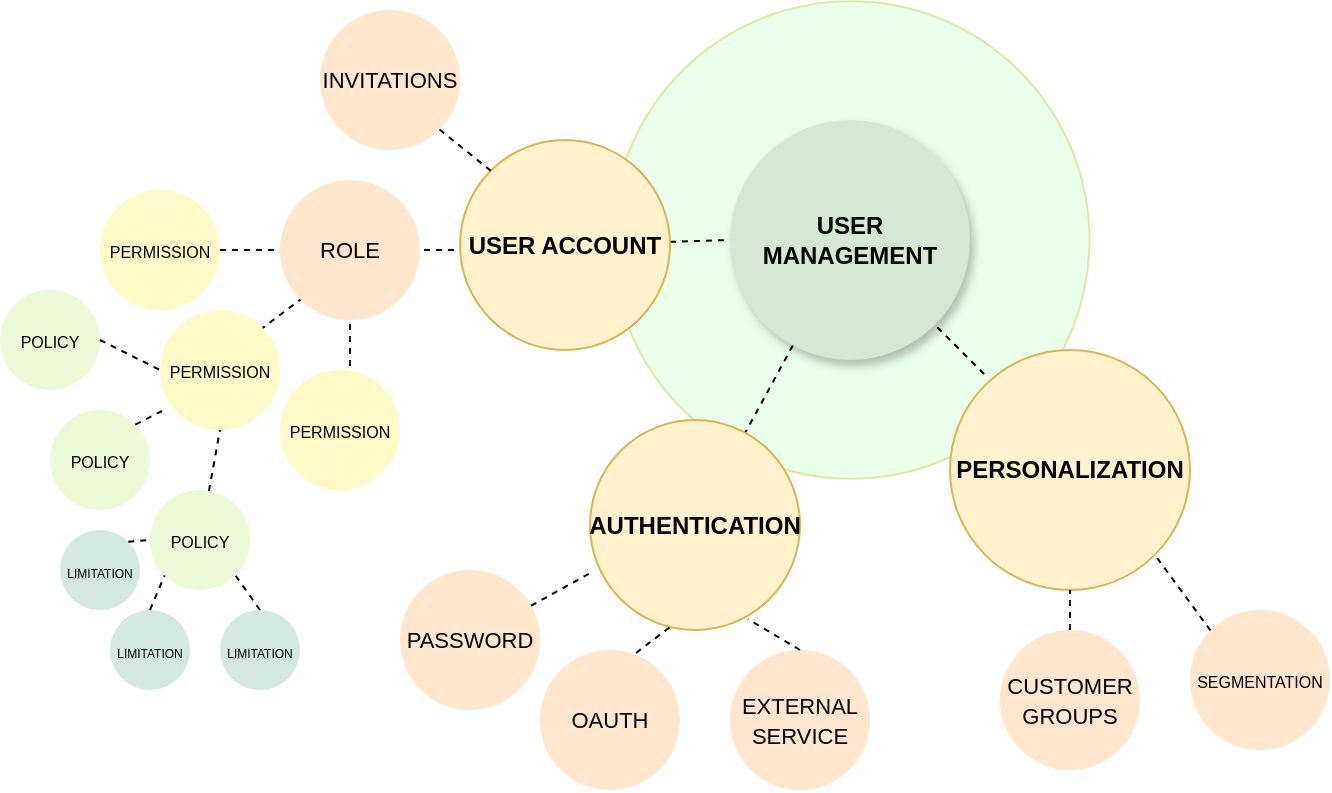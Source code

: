 <mxfile version="22.0.4" type="device">
  <diagram id="nFsci-ib5gsT7s93_WuU" name="Page-1">
    <mxGraphModel dx="2263" dy="684" grid="1" gridSize="10" guides="1" tooltips="1" connect="1" arrows="1" fold="1" page="1" pageScale="1" pageWidth="50" pageHeight="50" math="0" shadow="0">
      <root>
        <mxCell id="0" />
        <mxCell id="1" parent="0" />
        <mxCell id="97GM4jJ41EXH48yRDKxy-11" value="" style="ellipse;whiteSpace=wrap;html=1;aspect=fixed;fillColor=#eaffe9;strokeColor=#dde9a7;" parent="1" vertex="1">
          <mxGeometry x="-794" y="115.63" width="238.75" height="238.75" as="geometry" />
        </mxCell>
        <mxCell id="tEUIF_QaH3yjtV8XuNDm-7" value="&lt;b&gt;USER MANAGEMENT&lt;/b&gt;" style="ellipse;whiteSpace=wrap;html=1;aspect=fixed;fillColor=#d5e8d4;strokeColor=none;shadow=1;" parent="1" vertex="1">
          <mxGeometry x="-735" y="175" width="120" height="120" as="geometry" />
        </mxCell>
        <mxCell id="tEUIF_QaH3yjtV8XuNDm-20" value="" style="endArrow=none;dashed=1;html=1;entryX=0;entryY=0.5;entryDx=0;entryDy=0;" parent="1" source="97GM4jJ41EXH48yRDKxy-2" target="tEUIF_QaH3yjtV8XuNDm-7" edge="1">
          <mxGeometry width="50" height="50" relative="1" as="geometry">
            <mxPoint x="-850" y="250" as="sourcePoint" />
            <mxPoint x="-600" y="150" as="targetPoint" />
          </mxGeometry>
        </mxCell>
        <mxCell id="tEUIF_QaH3yjtV8XuNDm-27" value="" style="endArrow=none;dashed=1;html=1;" parent="1" source="tEUIF_QaH3yjtV8XuNDm-7" target="97GM4jJ41EXH48yRDKxy-28" edge="1">
          <mxGeometry width="50" height="50" relative="1" as="geometry">
            <mxPoint x="-639" y="285.1" as="sourcePoint" />
            <mxPoint x="-685" y="360" as="targetPoint" />
          </mxGeometry>
        </mxCell>
        <mxCell id="97GM4jJ41EXH48yRDKxy-3" value="" style="endArrow=none;dashed=1;html=1;rounded=0;" parent="1" edge="1">
          <mxGeometry width="50" height="50" relative="1" as="geometry">
            <mxPoint x="-900" y="240" as="sourcePoint" />
            <mxPoint x="-870" y="240" as="targetPoint" />
          </mxGeometry>
        </mxCell>
        <mxCell id="97GM4jJ41EXH48yRDKxy-6" value="" style="endArrow=none;dashed=1;html=1;entryX=0;entryY=0.5;entryDx=0;entryDy=0;" parent="1" target="97GM4jJ41EXH48yRDKxy-2" edge="1">
          <mxGeometry width="50" height="50" relative="1" as="geometry">
            <mxPoint x="-850" y="250" as="sourcePoint" />
            <mxPoint x="-745" y="250" as="targetPoint" />
          </mxGeometry>
        </mxCell>
        <mxCell id="97GM4jJ41EXH48yRDKxy-2" value="&lt;b&gt;USER ACCOUNT&lt;/b&gt;" style="ellipse;whiteSpace=wrap;html=1;aspect=fixed;fillColor=#fff2cc;strokeColor=#d6b656;" parent="1" vertex="1">
          <mxGeometry x="-870" y="185" width="105" height="105" as="geometry" />
        </mxCell>
        <mxCell id="97GM4jJ41EXH48yRDKxy-7" value="" style="endArrow=none;dashed=1;html=1;rounded=0;entryX=0;entryY=0.5;entryDx=0;entryDy=0;" parent="1" target="97GM4jJ41EXH48yRDKxy-5" edge="1">
          <mxGeometry width="50" height="50" relative="1" as="geometry">
            <mxPoint x="-990" y="240" as="sourcePoint" />
            <mxPoint x="-870" y="250" as="targetPoint" />
          </mxGeometry>
        </mxCell>
        <mxCell id="97GM4jJ41EXH48yRDKxy-5" value="&lt;font style=&quot;font-size: 11px;&quot;&gt;ROLE&lt;/font&gt;" style="ellipse;whiteSpace=wrap;html=1;aspect=fixed;fillColor=#ffe6cc;strokeColor=none;" parent="1" vertex="1">
          <mxGeometry x="-960" y="205" width="70" height="70" as="geometry" />
        </mxCell>
        <mxCell id="97GM4jJ41EXH48yRDKxy-8" value="" style="endArrow=none;dashed=1;html=1;rounded=0;entryX=0;entryY=1;entryDx=0;entryDy=0;" parent="1" target="97GM4jJ41EXH48yRDKxy-5" edge="1">
          <mxGeometry width="50" height="50" relative="1" as="geometry">
            <mxPoint x="-970" y="280" as="sourcePoint" />
            <mxPoint x="-610" y="450" as="targetPoint" />
          </mxGeometry>
        </mxCell>
        <mxCell id="97GM4jJ41EXH48yRDKxy-10" value="" style="endArrow=none;dashed=1;html=1;rounded=0;entryX=0.5;entryY=1;entryDx=0;entryDy=0;" parent="1" target="97GM4jJ41EXH48yRDKxy-5" edge="1">
          <mxGeometry width="50" height="50" relative="1" as="geometry">
            <mxPoint x="-925" y="310" as="sourcePoint" />
            <mxPoint x="-610" y="450" as="targetPoint" />
          </mxGeometry>
        </mxCell>
        <mxCell id="97GM4jJ41EXH48yRDKxy-12" value="&lt;font style=&quot;font-size: 8px;&quot;&gt;PERMISSION&lt;/font&gt;" style="ellipse;whiteSpace=wrap;html=1;aspect=fixed;fillColor=#fffac7;strokeColor=none;" parent="1" vertex="1">
          <mxGeometry x="-1050" y="210" width="60" height="60" as="geometry" />
        </mxCell>
        <mxCell id="97GM4jJ41EXH48yRDKxy-13" value="&lt;font style=&quot;font-size: 8px;&quot;&gt;PERMISSION&lt;/font&gt;" style="ellipse;whiteSpace=wrap;html=1;aspect=fixed;fillColor=#fffac7;strokeColor=none;" parent="1" vertex="1">
          <mxGeometry x="-1020" y="270" width="60" height="60" as="geometry" />
        </mxCell>
        <mxCell id="97GM4jJ41EXH48yRDKxy-14" value="&lt;font style=&quot;font-size: 8px;&quot;&gt;PERMISSION&lt;/font&gt;" style="ellipse;whiteSpace=wrap;html=1;aspect=fixed;fillColor=#fffac7;strokeColor=none;" parent="1" vertex="1">
          <mxGeometry x="-960" y="300" width="60" height="60" as="geometry" />
        </mxCell>
        <mxCell id="97GM4jJ41EXH48yRDKxy-15" value="&lt;font style=&quot;font-size: 8px;&quot;&gt;POLICY&lt;/font&gt;" style="ellipse;whiteSpace=wrap;html=1;aspect=fixed;fillColor=#ebf9d7;strokeColor=none;" parent="1" vertex="1">
          <mxGeometry x="-1075" y="320" width="50" height="50" as="geometry" />
        </mxCell>
        <mxCell id="97GM4jJ41EXH48yRDKxy-16" value="&lt;font style=&quot;font-size: 8px;&quot;&gt;POLICY&lt;/font&gt;" style="ellipse;whiteSpace=wrap;html=1;aspect=fixed;fillColor=#ebf9d7;strokeColor=none;" parent="1" vertex="1">
          <mxGeometry x="-1100" y="260" width="50" height="50" as="geometry" />
        </mxCell>
        <mxCell id="97GM4jJ41EXH48yRDKxy-17" value="&lt;font style=&quot;font-size: 8px;&quot;&gt;POLICY&lt;/font&gt;" style="ellipse;whiteSpace=wrap;html=1;aspect=fixed;fillColor=#ebf9d7;strokeColor=none;" parent="1" vertex="1">
          <mxGeometry x="-1025" y="360" width="50" height="50" as="geometry" />
        </mxCell>
        <mxCell id="97GM4jJ41EXH48yRDKxy-18" value="" style="endArrow=none;dashed=1;html=1;rounded=0;entryX=0.5;entryY=1;entryDx=0;entryDy=0;" parent="1" source="97GM4jJ41EXH48yRDKxy-17" target="97GM4jJ41EXH48yRDKxy-13" edge="1">
          <mxGeometry width="50" height="50" relative="1" as="geometry">
            <mxPoint x="-660" y="470" as="sourcePoint" />
            <mxPoint x="-610" y="420" as="targetPoint" />
          </mxGeometry>
        </mxCell>
        <mxCell id="97GM4jJ41EXH48yRDKxy-19" value="" style="endArrow=none;dashed=1;html=1;rounded=0;entryX=0.05;entryY=0.825;entryDx=0;entryDy=0;entryPerimeter=0;exitX=1;exitY=0;exitDx=0;exitDy=0;" parent="1" source="97GM4jJ41EXH48yRDKxy-15" target="97GM4jJ41EXH48yRDKxy-13" edge="1">
          <mxGeometry width="50" height="50" relative="1" as="geometry">
            <mxPoint x="-660" y="470" as="sourcePoint" />
            <mxPoint x="-610" y="420" as="targetPoint" />
          </mxGeometry>
        </mxCell>
        <mxCell id="97GM4jJ41EXH48yRDKxy-20" value="" style="endArrow=none;dashed=1;html=1;rounded=0;entryX=0;entryY=0.5;entryDx=0;entryDy=0;exitX=1;exitY=0.5;exitDx=0;exitDy=0;" parent="1" source="97GM4jJ41EXH48yRDKxy-16" target="97GM4jJ41EXH48yRDKxy-13" edge="1">
          <mxGeometry width="50" height="50" relative="1" as="geometry">
            <mxPoint x="-660" y="470" as="sourcePoint" />
            <mxPoint x="-610" y="420" as="targetPoint" />
          </mxGeometry>
        </mxCell>
        <mxCell id="97GM4jJ41EXH48yRDKxy-21" value="&lt;font style=&quot;font-size: 6px;&quot;&gt;LIMITATION&lt;/font&gt;" style="ellipse;whiteSpace=wrap;html=1;aspect=fixed;fillColor=#d4e8e2;strokeColor=none;" parent="1" vertex="1">
          <mxGeometry x="-1070" y="380" width="40" height="40" as="geometry" />
        </mxCell>
        <mxCell id="97GM4jJ41EXH48yRDKxy-22" value="&lt;font style=&quot;font-size: 6px;&quot;&gt;LIMITATION&lt;/font&gt;" style="ellipse;whiteSpace=wrap;html=1;aspect=fixed;fillColor=#d4e8e2;strokeColor=none;" parent="1" vertex="1">
          <mxGeometry x="-1045" y="420" width="40" height="40" as="geometry" />
        </mxCell>
        <mxCell id="97GM4jJ41EXH48yRDKxy-23" value="&lt;font style=&quot;font-size: 6px;&quot;&gt;LIMITATION&lt;/font&gt;" style="ellipse;whiteSpace=wrap;html=1;aspect=fixed;fillColor=#d4e8e2;strokeColor=none;" parent="1" vertex="1">
          <mxGeometry x="-990" y="420" width="40" height="40" as="geometry" />
        </mxCell>
        <mxCell id="97GM4jJ41EXH48yRDKxy-25" value="" style="endArrow=none;dashed=1;html=1;rounded=0;entryX=0;entryY=0.5;entryDx=0;entryDy=0;exitX=1;exitY=0;exitDx=0;exitDy=0;" parent="1" source="97GM4jJ41EXH48yRDKxy-21" target="97GM4jJ41EXH48yRDKxy-17" edge="1">
          <mxGeometry width="50" height="50" relative="1" as="geometry">
            <mxPoint x="-660" y="470" as="sourcePoint" />
            <mxPoint x="-610" y="420" as="targetPoint" />
          </mxGeometry>
        </mxCell>
        <mxCell id="97GM4jJ41EXH48yRDKxy-26" value="" style="endArrow=none;dashed=1;html=1;rounded=0;entryX=0;entryY=1;entryDx=0;entryDy=0;exitX=0.5;exitY=0;exitDx=0;exitDy=0;" parent="1" source="97GM4jJ41EXH48yRDKxy-22" target="97GM4jJ41EXH48yRDKxy-17" edge="1">
          <mxGeometry width="50" height="50" relative="1" as="geometry">
            <mxPoint x="-660" y="470" as="sourcePoint" />
            <mxPoint x="-610" y="420" as="targetPoint" />
          </mxGeometry>
        </mxCell>
        <mxCell id="97GM4jJ41EXH48yRDKxy-27" value="" style="endArrow=none;dashed=1;html=1;rounded=0;entryX=1;entryY=1;entryDx=0;entryDy=0;exitX=0.5;exitY=0;exitDx=0;exitDy=0;" parent="1" source="97GM4jJ41EXH48yRDKxy-23" target="97GM4jJ41EXH48yRDKxy-17" edge="1">
          <mxGeometry width="50" height="50" relative="1" as="geometry">
            <mxPoint x="-660" y="470" as="sourcePoint" />
            <mxPoint x="-610" y="420" as="targetPoint" />
          </mxGeometry>
        </mxCell>
        <mxCell id="97GM4jJ41EXH48yRDKxy-28" value="&lt;b&gt;AUTHENTICATION&lt;/b&gt;" style="ellipse;whiteSpace=wrap;html=1;aspect=fixed;fillColor=#fff2cc;strokeColor=#d6b656;" parent="1" vertex="1">
          <mxGeometry x="-805" y="325" width="105" height="105" as="geometry" />
        </mxCell>
        <mxCell id="97GM4jJ41EXH48yRDKxy-29" value="&lt;font style=&quot;font-size: 11px;&quot;&gt;EXTERNAL SERVICE&lt;/font&gt;" style="ellipse;whiteSpace=wrap;html=1;aspect=fixed;fillColor=#ffe6cc;strokeColor=none;" parent="1" vertex="1">
          <mxGeometry x="-735" y="440" width="70" height="70" as="geometry" />
        </mxCell>
        <mxCell id="97GM4jJ41EXH48yRDKxy-30" value="&lt;font style=&quot;font-size: 11px;&quot;&gt;OAUTH&lt;/font&gt;" style="ellipse;whiteSpace=wrap;html=1;aspect=fixed;fillColor=#ffe6cc;strokeColor=none;" parent="1" vertex="1">
          <mxGeometry x="-830" y="440" width="70" height="70" as="geometry" />
        </mxCell>
        <mxCell id="97GM4jJ41EXH48yRDKxy-31" value="&lt;font style=&quot;font-size: 11px;&quot;&gt;PASSWORD&lt;/font&gt;" style="ellipse;whiteSpace=wrap;html=1;aspect=fixed;fillColor=#ffe6cc;strokeColor=none;" parent="1" vertex="1">
          <mxGeometry x="-900" y="400" width="70" height="70" as="geometry" />
        </mxCell>
        <mxCell id="97GM4jJ41EXH48yRDKxy-32" value="&lt;font style=&quot;font-size: 11px;&quot;&gt;INVITATIONS&lt;/font&gt;" style="ellipse;whiteSpace=wrap;html=1;aspect=fixed;fillColor=#ffe6cc;strokeColor=none;" parent="1" vertex="1">
          <mxGeometry x="-940" y="120" width="70" height="70" as="geometry" />
        </mxCell>
        <mxCell id="97GM4jJ41EXH48yRDKxy-33" value="" style="endArrow=none;dashed=1;html=1;rounded=0;entryX=0;entryY=0;entryDx=0;entryDy=0;exitX=1;exitY=1;exitDx=0;exitDy=0;" parent="1" source="97GM4jJ41EXH48yRDKxy-32" target="97GM4jJ41EXH48yRDKxy-2" edge="1">
          <mxGeometry width="50" height="50" relative="1" as="geometry">
            <mxPoint x="-660" y="470" as="sourcePoint" />
            <mxPoint x="-610" y="420" as="targetPoint" />
          </mxGeometry>
        </mxCell>
        <mxCell id="97GM4jJ41EXH48yRDKxy-34" value="" style="endArrow=none;dashed=1;html=1;rounded=0;entryX=0.019;entryY=0.719;entryDx=0;entryDy=0;entryPerimeter=0;" parent="1" source="97GM4jJ41EXH48yRDKxy-31" target="97GM4jJ41EXH48yRDKxy-28" edge="1">
          <mxGeometry width="50" height="50" relative="1" as="geometry">
            <mxPoint x="-660" y="470" as="sourcePoint" />
            <mxPoint x="-610" y="420" as="targetPoint" />
          </mxGeometry>
        </mxCell>
        <mxCell id="97GM4jJ41EXH48yRDKxy-35" value="" style="endArrow=none;dashed=1;html=1;rounded=0;entryX=0.381;entryY=0.986;entryDx=0;entryDy=0;entryPerimeter=0;exitX=0.686;exitY=0.021;exitDx=0;exitDy=0;exitPerimeter=0;" parent="1" source="97GM4jJ41EXH48yRDKxy-30" target="97GM4jJ41EXH48yRDKxy-28" edge="1">
          <mxGeometry width="50" height="50" relative="1" as="geometry">
            <mxPoint x="-660" y="470" as="sourcePoint" />
            <mxPoint x="-610" y="420" as="targetPoint" />
          </mxGeometry>
        </mxCell>
        <mxCell id="97GM4jJ41EXH48yRDKxy-36" value="" style="endArrow=none;dashed=1;html=1;rounded=0;entryX=0.752;entryY=0.948;entryDx=0;entryDy=0;entryPerimeter=0;exitX=0.5;exitY=0;exitDx=0;exitDy=0;" parent="1" source="97GM4jJ41EXH48yRDKxy-29" target="97GM4jJ41EXH48yRDKxy-28" edge="1">
          <mxGeometry width="50" height="50" relative="1" as="geometry">
            <mxPoint x="-720" y="440" as="sourcePoint" />
            <mxPoint x="-610" y="420" as="targetPoint" />
          </mxGeometry>
        </mxCell>
        <mxCell id="97GM4jJ41EXH48yRDKxy-37" value="&lt;b&gt;&lt;font style=&quot;font-size: 12px;&quot;&gt;PERSONALIZATION&lt;/font&gt;&lt;/b&gt;" style="ellipse;whiteSpace=wrap;html=1;aspect=fixed;fillColor=#fff2cc;strokeColor=#d6b656;" parent="1" vertex="1">
          <mxGeometry x="-625" y="290" width="120" height="120" as="geometry" />
        </mxCell>
        <mxCell id="97GM4jJ41EXH48yRDKxy-38" value="&lt;font style=&quot;font-size: 11px;&quot;&gt;CUSTOMER GROUPS&lt;/font&gt;" style="ellipse;whiteSpace=wrap;html=1;aspect=fixed;fillColor=#ffe6cc;strokeColor=none;" parent="1" vertex="1">
          <mxGeometry x="-600" y="430" width="70" height="70" as="geometry" />
        </mxCell>
        <mxCell id="97GM4jJ41EXH48yRDKxy-39" value="&lt;font style=&quot;font-size: 8px;&quot;&gt;SEGMENTATION&lt;/font&gt;" style="ellipse;whiteSpace=wrap;html=1;aspect=fixed;fillColor=#ffe6cc;strokeColor=none;" parent="1" vertex="1">
          <mxGeometry x="-505" y="420" width="70" height="70" as="geometry" />
        </mxCell>
        <mxCell id="97GM4jJ41EXH48yRDKxy-40" value="" style="endArrow=none;dashed=1;html=1;rounded=0;entryX=0.5;entryY=1;entryDx=0;entryDy=0;exitX=0.5;exitY=0;exitDx=0;exitDy=0;" parent="1" source="97GM4jJ41EXH48yRDKxy-38" target="97GM4jJ41EXH48yRDKxy-37" edge="1">
          <mxGeometry width="50" height="50" relative="1" as="geometry">
            <mxPoint x="-660" y="470" as="sourcePoint" />
            <mxPoint x="-610" y="420" as="targetPoint" />
          </mxGeometry>
        </mxCell>
        <mxCell id="97GM4jJ41EXH48yRDKxy-41" value="" style="endArrow=none;dashed=1;html=1;rounded=0;entryX=1;entryY=1;entryDx=0;entryDy=0;exitX=0;exitY=0;exitDx=0;exitDy=0;" parent="1" source="97GM4jJ41EXH48yRDKxy-39" target="97GM4jJ41EXH48yRDKxy-37" edge="1">
          <mxGeometry width="50" height="50" relative="1" as="geometry">
            <mxPoint x="-660" y="470" as="sourcePoint" />
            <mxPoint x="-610" y="420" as="targetPoint" />
          </mxGeometry>
        </mxCell>
        <mxCell id="NHwLQJ35r3wEZ_APenaf-1" value="" style="endArrow=none;dashed=1;html=1;rounded=0;entryX=1;entryY=1;entryDx=0;entryDy=0;exitX=0.142;exitY=0.1;exitDx=0;exitDy=0;exitPerimeter=0;" edge="1" parent="1" source="97GM4jJ41EXH48yRDKxy-37" target="tEUIF_QaH3yjtV8XuNDm-7">
          <mxGeometry width="50" height="50" relative="1" as="geometry">
            <mxPoint x="-780" y="530" as="sourcePoint" />
            <mxPoint x="-730" y="480" as="targetPoint" />
          </mxGeometry>
        </mxCell>
      </root>
    </mxGraphModel>
  </diagram>
</mxfile>
